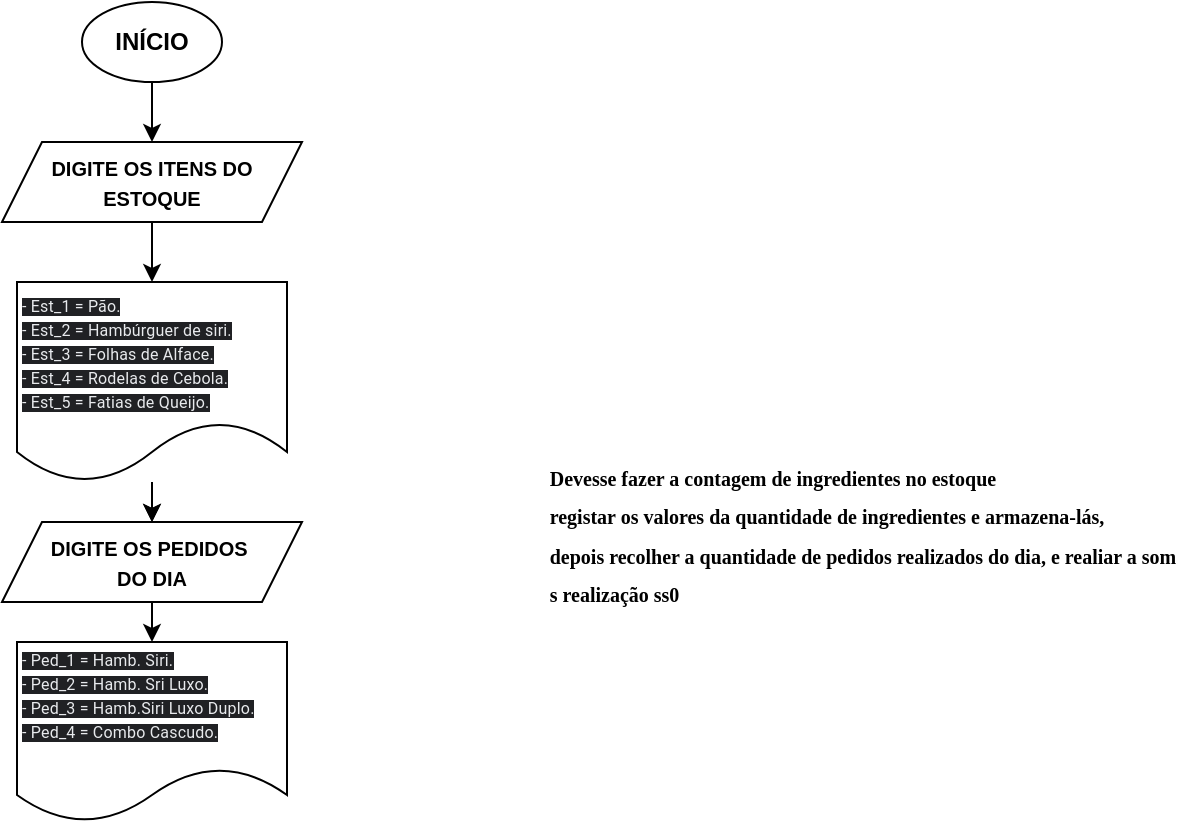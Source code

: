 <mxfile>
    <diagram id="pp11ufT2gKRncv8krnNC" name="Página-1">
        <mxGraphModel dx="893" dy="404" grid="1" gridSize="10" guides="1" tooltips="1" connect="1" arrows="1" fold="1" page="1" pageScale="1" pageWidth="827" pageHeight="1169" math="0" shadow="0">
            <root>
                <mxCell id="0"/>
                <mxCell id="1" parent="0"/>
                <mxCell id="4" style="edgeStyle=none;html=1;entryX=0.5;entryY=0;entryDx=0;entryDy=0;" parent="1" source="2" target="3" edge="1">
                    <mxGeometry relative="1" as="geometry"/>
                </mxCell>
                <mxCell id="2" value="&lt;b&gt;INÍCIO&lt;/b&gt;" style="ellipse;whiteSpace=wrap;html=1;" parent="1" vertex="1">
                    <mxGeometry x="160" y="40" width="70" height="40" as="geometry"/>
                </mxCell>
                <mxCell id="6" value="" style="edgeStyle=none;html=1;fontSize=10;" parent="1" source="3" target="5" edge="1">
                    <mxGeometry relative="1" as="geometry"/>
                </mxCell>
                <mxCell id="3" value="&lt;b&gt;&lt;font style=&quot;font-size: 10px;&quot;&gt;DIGITE OS ITENS DO ESTOQUE&lt;/font&gt;&lt;/b&gt;" style="shape=parallelogram;perimeter=parallelogramPerimeter;whiteSpace=wrap;html=1;fixedSize=1;" parent="1" vertex="1">
                    <mxGeometry x="120" y="110" width="150" height="40" as="geometry"/>
                </mxCell>
                <mxCell id="9" value="" style="edgeStyle=none;html=1;" edge="1" parent="1" source="5" target="8">
                    <mxGeometry relative="1" as="geometry"/>
                </mxCell>
                <mxCell id="10" value="" style="edgeStyle=none;html=1;" edge="1" parent="1" source="5" target="8">
                    <mxGeometry relative="1" as="geometry"/>
                </mxCell>
                <mxCell id="5" value="&lt;font style=&quot;font-size: 8px;&quot;&gt;&lt;span style=&quot;color: rgb(232, 234, 237); font-family: Roboto, Arial, sans-serif; font-variant-ligatures: none; letter-spacing: 0.1px; background-color: rgb(32, 33, 36);&quot;&gt;- Est_1 = Pão.&lt;/span&gt;&lt;br style=&quot;color: rgb(232, 234, 237); font-family: Roboto, Arial, sans-serif; font-variant-ligatures: none; letter-spacing: 0.1px; background-color: rgb(32, 33, 36);&quot;&gt;&lt;span style=&quot;color: rgb(232, 234, 237); font-family: Roboto, Arial, sans-serif; font-variant-ligatures: none; letter-spacing: 0.1px; background-color: rgb(32, 33, 36);&quot;&gt;   - Est_2 = Hambúrguer de siri.&lt;/span&gt;&lt;br style=&quot;color: rgb(232, 234, 237); font-family: Roboto, Arial, sans-serif; font-variant-ligatures: none; letter-spacing: 0.1px; background-color: rgb(32, 33, 36);&quot;&gt;&lt;span style=&quot;color: rgb(232, 234, 237); font-family: Roboto, Arial, sans-serif; font-variant-ligatures: none; letter-spacing: 0.1px; background-color: rgb(32, 33, 36);&quot;&gt;   - Est_3 = Folhas de Alface.&lt;/span&gt;&lt;br style=&quot;color: rgb(232, 234, 237); font-family: Roboto, Arial, sans-serif; font-variant-ligatures: none; letter-spacing: 0.1px; background-color: rgb(32, 33, 36);&quot;&gt;&lt;span style=&quot;color: rgb(232, 234, 237); font-family: Roboto, Arial, sans-serif; font-variant-ligatures: none; letter-spacing: 0.1px; background-color: rgb(32, 33, 36);&quot;&gt;   - Est_4 = Rodelas de Cebola.&lt;/span&gt;&lt;br style=&quot;color: rgb(232, 234, 237); font-family: Roboto, Arial, sans-serif; font-variant-ligatures: none; letter-spacing: 0.1px; background-color: rgb(32, 33, 36);&quot;&gt;&lt;span style=&quot;color: rgb(232, 234, 237); font-family: Roboto, Arial, sans-serif; font-variant-ligatures: none; letter-spacing: 0.1px; background-color: rgb(32, 33, 36);&quot;&gt;   - Est_5 = Fatias de Queijo.&lt;/span&gt;&lt;/font&gt;" style="shape=document;whiteSpace=wrap;html=1;boundedLbl=1;fontSize=10;align=left;" parent="1" vertex="1">
                    <mxGeometry x="127.5" y="180" width="135" height="100" as="geometry"/>
                </mxCell>
                <mxCell id="12" value="" style="edgeStyle=none;html=1;" edge="1" parent="1" source="8" target="11">
                    <mxGeometry relative="1" as="geometry"/>
                </mxCell>
                <mxCell id="8" value="&lt;span style=&quot;font-size: 10px;&quot;&gt;&lt;b&gt;DIGITE OS PEDIDOS&amp;nbsp;&lt;br&gt;DO DIA&lt;br&gt;&lt;/b&gt;&lt;/span&gt;" style="shape=parallelogram;perimeter=parallelogramPerimeter;whiteSpace=wrap;html=1;fixedSize=1;" vertex="1" parent="1">
                    <mxGeometry x="120" y="300" width="150" height="40" as="geometry"/>
                </mxCell>
                <mxCell id="11" value="&lt;font style=&quot;font-size: 8px;&quot;&gt;&lt;span style=&quot;color: rgb(232, 234, 237); font-family: Roboto, Arial, sans-serif; font-variant-ligatures: none; letter-spacing: 0.1px; background-color: rgb(32, 33, 36);&quot;&gt;- Ped_1 = Hamb. Siri.&lt;/span&gt;&lt;br style=&quot;color: rgb(232, 234, 237); font-family: Roboto, Arial, sans-serif; font-variant-ligatures: none; letter-spacing: 0.1px; background-color: rgb(32, 33, 36);&quot;&gt;&lt;span style=&quot;color: rgb(232, 234, 237); font-family: Roboto, Arial, sans-serif; font-variant-ligatures: none; letter-spacing: 0.1px; background-color: rgb(32, 33, 36);&quot;&gt;   - Ped_2 = Hamb. Sri Luxo.&lt;/span&gt;&lt;br style=&quot;color: rgb(232, 234, 237); font-family: Roboto, Arial, sans-serif; font-variant-ligatures: none; letter-spacing: 0.1px; background-color: rgb(32, 33, 36);&quot;&gt;&lt;span style=&quot;color: rgb(232, 234, 237); font-family: Roboto, Arial, sans-serif; font-variant-ligatures: none; letter-spacing: 0.1px; background-color: rgb(32, 33, 36);&quot;&gt;   - Ped_3 = Hamb.Siri Luxo Duplo.&lt;/span&gt;&lt;br style=&quot;color: rgb(232, 234, 237); font-family: Roboto, Arial, sans-serif; font-variant-ligatures: none; letter-spacing: 0.1px; background-color: rgb(32, 33, 36);&quot;&gt;&lt;span style=&quot;color: rgb(232, 234, 237); font-family: Roboto, Arial, sans-serif; font-variant-ligatures: none; letter-spacing: 0.1px; background-color: rgb(32, 33, 36);&quot;&gt;   - Ped_4 = Combo Cascudo.&lt;/span&gt;&lt;br style=&quot;color: rgb(232, 234, 237); font-family: Roboto, Arial, sans-serif; font-variant-ligatures: none; letter-spacing: 0.1px; background-color: rgb(32, 33, 36);&quot;&gt;&lt;br&gt;&lt;/font&gt;" style="shape=document;whiteSpace=wrap;html=1;boundedLbl=1;fontSize=10;align=left;" vertex="1" parent="1">
                    <mxGeometry x="127.5" y="360" width="135" height="90" as="geometry"/>
                </mxCell>
                <mxCell id="14" value="&lt;h6 style=&quot;text-align: justify;&quot;&gt;&lt;span style=&quot;background-color: initial;&quot;&gt;&lt;font face=&quot;Times New Roman&quot; style=&quot;font-size: 10px;&quot;&gt;Devesse fazer a contagem de ingredientes no estoque&amp;nbsp;&lt;br&gt;&lt;/font&gt;&lt;/span&gt;&lt;font face=&quot;Times New Roman&quot;&gt;&lt;span style=&quot;font-size: 10px;&quot;&gt;registar os valores da quantidade de ingredientes e armazena-lás,&lt;/span&gt;&lt;br&gt;&lt;span style=&quot;font-size: 10px;&quot;&gt;depois recolher a quantidade de pedidos realizados do dia, e realiar a som&lt;br&gt;s realização ss0&lt;/span&gt;&lt;/font&gt;&amp;nbsp;&lt;/h6&gt;" style="text;strokeColor=none;fillColor=none;html=1;fontSize=24;fontStyle=1;verticalAlign=middle;align=center;" vertex="1" parent="1">
                    <mxGeometry x="460" y="280" width="180" height="50" as="geometry"/>
                </mxCell>
            </root>
        </mxGraphModel>
    </diagram>
</mxfile>